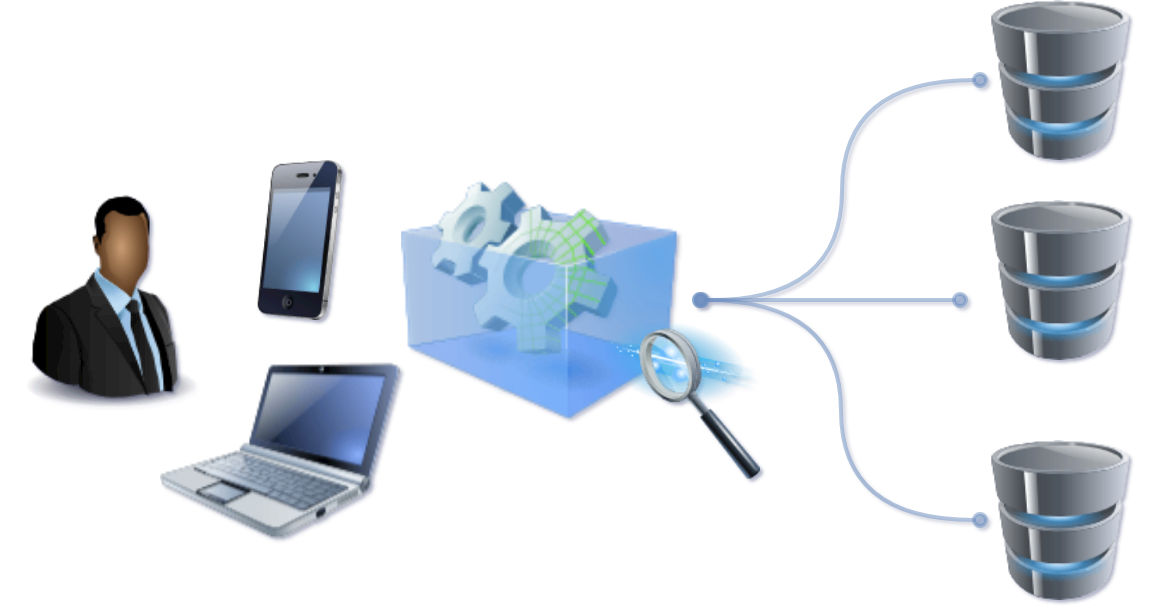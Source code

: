 <mxfile version="13.2.2" type="device"><diagram id="MOX1sHDTN8D8Pzhi-Yf6" name="Page-1"><mxGraphModel dx="1102" dy="1000" grid="1" gridSize="10" guides="1" tooltips="1" connect="1" arrows="1" fold="1" page="1" pageScale="1" pageWidth="850" pageHeight="1100" math="0" shadow="1"><root><mxCell id="0"/><mxCell id="1" parent="0"/><mxCell id="TJk4uf6jRpeBpLPEB2WX-2" value="" style="image;html=1;labelBackgroundColor=#ffffff;image=img/lib/clip_art/computers/Database_128x128.png" parent="1" vertex="1"><mxGeometry x="550" y="10" width="80" height="80" as="geometry"/></mxCell><mxCell id="TJk4uf6jRpeBpLPEB2WX-3" value="" style="image;html=1;labelBackgroundColor=#ffffff;image=img/lib/clip_art/computers/Database_128x128.png" parent="1" vertex="1"><mxGeometry x="550" y="110" width="80" height="80" as="geometry"/></mxCell><mxCell id="TJk4uf6jRpeBpLPEB2WX-5" value="" style="image;html=1;labelBackgroundColor=#ffffff;image=img/lib/clip_art/computers/Database_128x128.png" parent="1" vertex="1"><mxGeometry x="550" y="230" width="80" height="80" as="geometry"/></mxCell><mxCell id="TJk4uf6jRpeBpLPEB2WX-7" value="" style="image;html=1;labelBackgroundColor=#ffffff;image=img/lib/clip_art/telecommunication/iPhone_128x128.png;flipH=1;" parent="1" vertex="1"><mxGeometry x="170" y="90" width="80" height="80" as="geometry"/></mxCell><mxCell id="TJk4uf6jRpeBpLPEB2WX-9" value="" style="image;html=1;labelBackgroundColor=#ffffff;image=img/lib/clip_art/people/Suit_Man_Black_128x128.png;flipH=0;" parent="1" vertex="1"><mxGeometry x="60" y="100" width="110" height="120" as="geometry"/></mxCell><mxCell id="TJk4uf6jRpeBpLPEB2WX-16" style="edgeStyle=orthogonalEdgeStyle;rounded=0;orthogonalLoop=1;jettySize=auto;html=1;entryX=0;entryY=0.5;entryDx=0;entryDy=0;elbow=vertical;curved=1;endArrow=oval;endFill=1;fillColor=#dae8fc;strokeColor=#6c8ebf;strokeWidth=2;opacity=50;comic=1;shadow=0;startArrow=oval;startFill=1;" parent="1" target="TJk4uf6jRpeBpLPEB2WX-2" edge="1"><mxGeometry relative="1" as="geometry"><mxPoint x="411" y="160" as="sourcePoint"/></mxGeometry></mxCell><mxCell id="TJk4uf6jRpeBpLPEB2WX-11" value="" style="image;html=1;labelBackgroundColor=#ffffff;image=img/lib/clip_art/computers/Virtual_Application_128x128.png;flipH=1;" parent="1" vertex="1"><mxGeometry x="240" y="100" width="180" height="120" as="geometry"/></mxCell><mxCell id="TJk4uf6jRpeBpLPEB2WX-12" value="" style="image;html=1;labelBackgroundColor=#ffffff;image=img/lib/clip_art/computers/Data_Filtering_128x128.png;flipH=1;" parent="1" vertex="1"><mxGeometry x="360" y="170" width="80" height="80" as="geometry"/></mxCell><mxCell id="TJk4uf6jRpeBpLPEB2WX-26" style="edgeStyle=orthogonalEdgeStyle;rounded=0;orthogonalLoop=1;jettySize=auto;html=1;elbow=vertical;curved=1;endArrow=oval;endFill=1;fillColor=#dae8fc;strokeColor=#6c8ebf;strokeWidth=2;opacity=50;comic=1;shadow=0;startArrow=oval;startFill=1;" parent="1" edge="1"><mxGeometry relative="1" as="geometry"><mxPoint x="410" y="160" as="sourcePoint"/><mxPoint x="540" y="160" as="targetPoint"/></mxGeometry></mxCell><mxCell id="TJk4uf6jRpeBpLPEB2WX-29" style="edgeStyle=orthogonalEdgeStyle;rounded=0;orthogonalLoop=1;jettySize=auto;html=1;elbow=vertical;curved=1;endArrow=oval;endFill=1;fillColor=#dae8fc;strokeColor=#6c8ebf;strokeWidth=2;opacity=50;comic=1;shadow=0;startArrow=oval;startFill=1;entryX=0;entryY=0.5;entryDx=0;entryDy=0;" parent="1" target="TJk4uf6jRpeBpLPEB2WX-5" edge="1"><mxGeometry relative="1" as="geometry"><mxPoint x="410" y="160" as="sourcePoint"/><mxPoint x="550" y="170" as="targetPoint"/></mxGeometry></mxCell><mxCell id="TJk4uf6jRpeBpLPEB2WX-8" value="" style="image;html=1;labelBackgroundColor=#ffffff;image=img/lib/clip_art/computers/Netbook_128x128.png;flipH=1;" parent="1" vertex="1"><mxGeometry x="140" y="180" width="120" height="110" as="geometry"/></mxCell></root></mxGraphModel></diagram></mxfile>